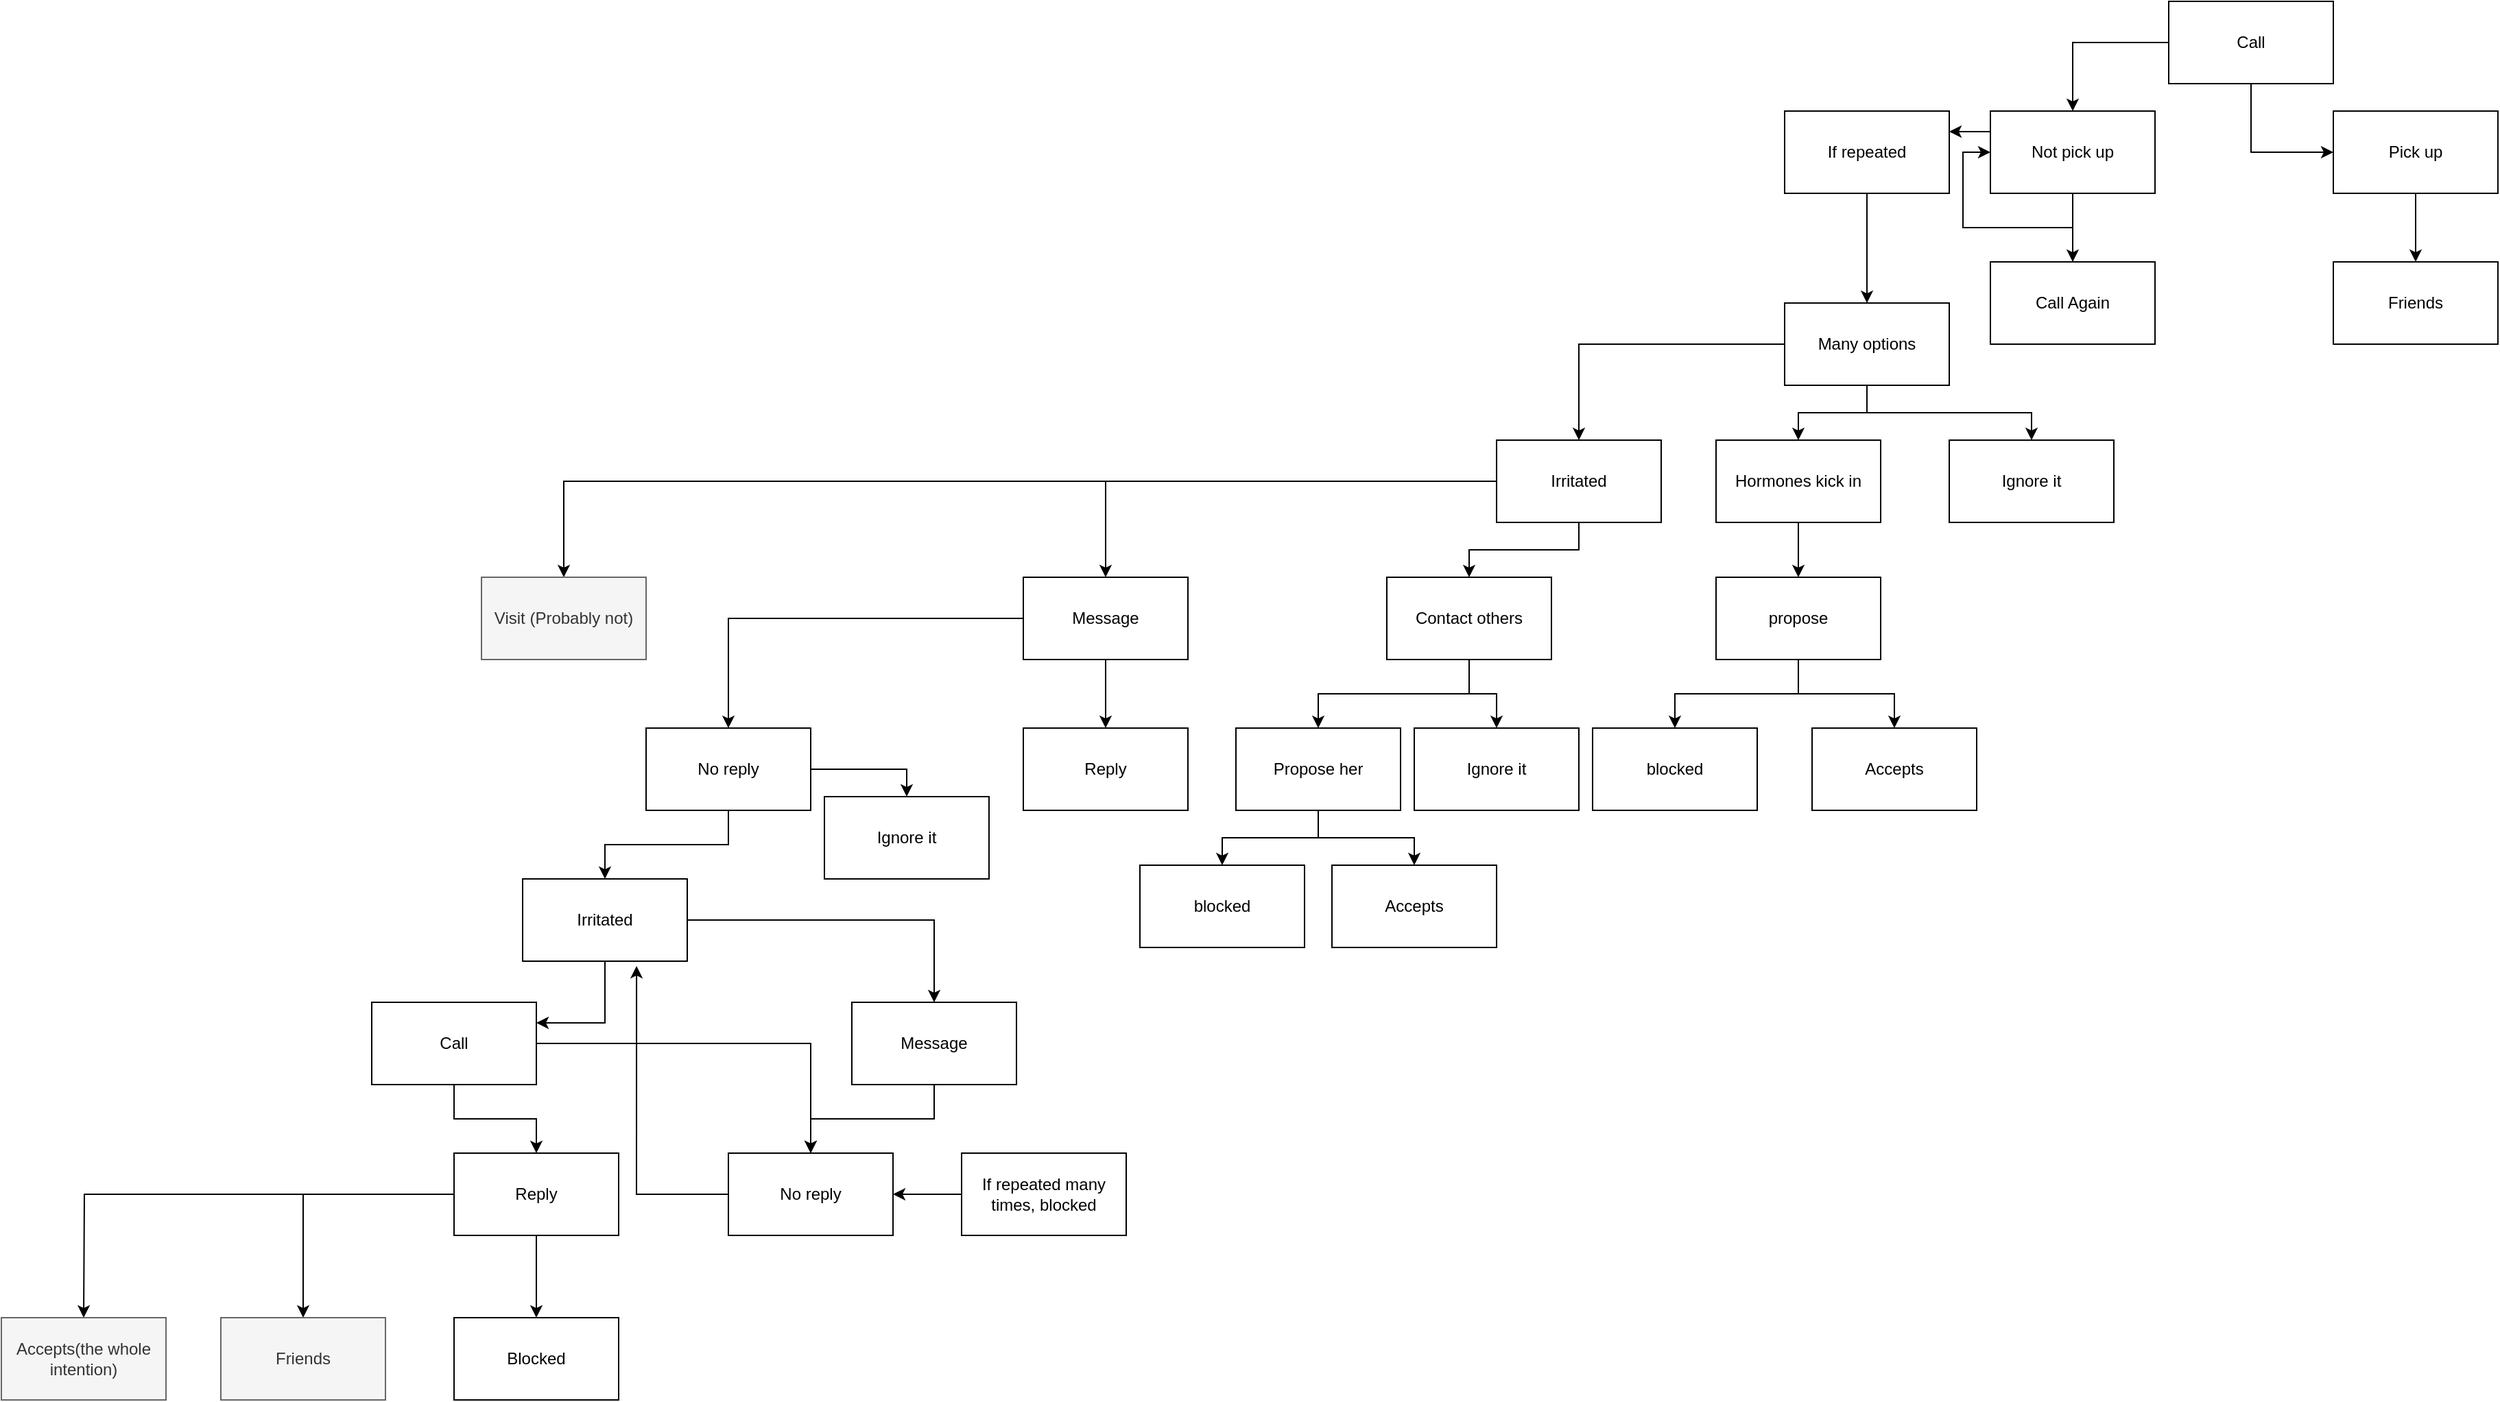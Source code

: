 <mxfile version="20.3.2" type="github">
  <diagram id="hrsYQYSGWmGy4VK0Ncc5" name="Page-1">
    <mxGraphModel dx="2535" dy="621" grid="1" gridSize="10" guides="1" tooltips="1" connect="1" arrows="1" fold="1" page="1" pageScale="1" pageWidth="850" pageHeight="1100" math="0" shadow="0">
      <root>
        <mxCell id="0" />
        <mxCell id="1" parent="0" />
        <mxCell id="lQ6dUbSHXPx2Ga8CmmgK-4" style="edgeStyle=orthogonalEdgeStyle;rounded=0;orthogonalLoop=1;jettySize=auto;html=1;entryX=0.5;entryY=0;entryDx=0;entryDy=0;" edge="1" parent="1" source="lQ6dUbSHXPx2Ga8CmmgK-1" target="lQ6dUbSHXPx2Ga8CmmgK-2">
          <mxGeometry relative="1" as="geometry" />
        </mxCell>
        <mxCell id="lQ6dUbSHXPx2Ga8CmmgK-5" style="edgeStyle=orthogonalEdgeStyle;rounded=0;orthogonalLoop=1;jettySize=auto;html=1;entryX=0;entryY=0.5;entryDx=0;entryDy=0;" edge="1" parent="1" source="lQ6dUbSHXPx2Ga8CmmgK-1" target="lQ6dUbSHXPx2Ga8CmmgK-3">
          <mxGeometry relative="1" as="geometry" />
        </mxCell>
        <mxCell id="lQ6dUbSHXPx2Ga8CmmgK-1" value="Call" style="rounded=0;whiteSpace=wrap;html=1;" vertex="1" parent="1">
          <mxGeometry x="290" y="80" width="120" height="60" as="geometry" />
        </mxCell>
        <mxCell id="lQ6dUbSHXPx2Ga8CmmgK-7" style="edgeStyle=orthogonalEdgeStyle;rounded=0;orthogonalLoop=1;jettySize=auto;html=1;" edge="1" parent="1" source="lQ6dUbSHXPx2Ga8CmmgK-2" target="lQ6dUbSHXPx2Ga8CmmgK-6">
          <mxGeometry relative="1" as="geometry" />
        </mxCell>
        <mxCell id="lQ6dUbSHXPx2Ga8CmmgK-10" style="edgeStyle=orthogonalEdgeStyle;rounded=0;orthogonalLoop=1;jettySize=auto;html=1;exitX=0;exitY=0.25;exitDx=0;exitDy=0;entryX=1;entryY=0.25;entryDx=0;entryDy=0;" edge="1" parent="1" source="lQ6dUbSHXPx2Ga8CmmgK-2" target="lQ6dUbSHXPx2Ga8CmmgK-9">
          <mxGeometry relative="1" as="geometry" />
        </mxCell>
        <mxCell id="lQ6dUbSHXPx2Ga8CmmgK-2" value="Not pick up" style="rounded=0;whiteSpace=wrap;html=1;" vertex="1" parent="1">
          <mxGeometry x="160" y="160" width="120" height="60" as="geometry" />
        </mxCell>
        <mxCell id="lQ6dUbSHXPx2Ga8CmmgK-60" style="edgeStyle=orthogonalEdgeStyle;rounded=0;orthogonalLoop=1;jettySize=auto;html=1;exitX=0.5;exitY=1;exitDx=0;exitDy=0;" edge="1" parent="1" source="lQ6dUbSHXPx2Ga8CmmgK-3" target="lQ6dUbSHXPx2Ga8CmmgK-59">
          <mxGeometry relative="1" as="geometry" />
        </mxCell>
        <mxCell id="lQ6dUbSHXPx2Ga8CmmgK-3" value="Pick up" style="rounded=0;whiteSpace=wrap;html=1;" vertex="1" parent="1">
          <mxGeometry x="410" y="160" width="120" height="60" as="geometry" />
        </mxCell>
        <mxCell id="lQ6dUbSHXPx2Ga8CmmgK-8" style="edgeStyle=orthogonalEdgeStyle;rounded=0;orthogonalLoop=1;jettySize=auto;html=1;entryX=0;entryY=0.5;entryDx=0;entryDy=0;" edge="1" parent="1" source="lQ6dUbSHXPx2Ga8CmmgK-6" target="lQ6dUbSHXPx2Ga8CmmgK-2">
          <mxGeometry relative="1" as="geometry" />
        </mxCell>
        <mxCell id="lQ6dUbSHXPx2Ga8CmmgK-6" value="Call Again" style="rounded=0;whiteSpace=wrap;html=1;" vertex="1" parent="1">
          <mxGeometry x="160" y="270" width="120" height="60" as="geometry" />
        </mxCell>
        <mxCell id="lQ6dUbSHXPx2Ga8CmmgK-11" style="edgeStyle=orthogonalEdgeStyle;rounded=0;orthogonalLoop=1;jettySize=auto;html=1;" edge="1" parent="1" source="lQ6dUbSHXPx2Ga8CmmgK-9">
          <mxGeometry relative="1" as="geometry">
            <mxPoint x="70" y="300" as="targetPoint" />
          </mxGeometry>
        </mxCell>
        <mxCell id="lQ6dUbSHXPx2Ga8CmmgK-9" value="If repeated" style="rounded=0;whiteSpace=wrap;html=1;" vertex="1" parent="1">
          <mxGeometry x="10" y="160" width="120" height="60" as="geometry" />
        </mxCell>
        <mxCell id="lQ6dUbSHXPx2Ga8CmmgK-16" style="edgeStyle=orthogonalEdgeStyle;rounded=0;orthogonalLoop=1;jettySize=auto;html=1;" edge="1" parent="1" source="lQ6dUbSHXPx2Ga8CmmgK-12" target="lQ6dUbSHXPx2Ga8CmmgK-14">
          <mxGeometry relative="1" as="geometry" />
        </mxCell>
        <mxCell id="lQ6dUbSHXPx2Ga8CmmgK-17" style="edgeStyle=orthogonalEdgeStyle;rounded=0;orthogonalLoop=1;jettySize=auto;html=1;" edge="1" parent="1" source="lQ6dUbSHXPx2Ga8CmmgK-12" target="lQ6dUbSHXPx2Ga8CmmgK-13">
          <mxGeometry relative="1" as="geometry" />
        </mxCell>
        <mxCell id="lQ6dUbSHXPx2Ga8CmmgK-18" style="edgeStyle=orthogonalEdgeStyle;rounded=0;orthogonalLoop=1;jettySize=auto;html=1;" edge="1" parent="1" source="lQ6dUbSHXPx2Ga8CmmgK-12" target="lQ6dUbSHXPx2Ga8CmmgK-15">
          <mxGeometry relative="1" as="geometry" />
        </mxCell>
        <mxCell id="lQ6dUbSHXPx2Ga8CmmgK-12" value="Many options" style="rounded=0;whiteSpace=wrap;html=1;" vertex="1" parent="1">
          <mxGeometry x="10" y="300" width="120" height="60" as="geometry" />
        </mxCell>
        <mxCell id="lQ6dUbSHXPx2Ga8CmmgK-24" style="edgeStyle=orthogonalEdgeStyle;rounded=0;orthogonalLoop=1;jettySize=auto;html=1;exitX=0.5;exitY=1;exitDx=0;exitDy=0;entryX=0.5;entryY=0;entryDx=0;entryDy=0;" edge="1" parent="1" source="lQ6dUbSHXPx2Ga8CmmgK-13" target="lQ6dUbSHXPx2Ga8CmmgK-23">
          <mxGeometry relative="1" as="geometry" />
        </mxCell>
        <mxCell id="lQ6dUbSHXPx2Ga8CmmgK-25" style="edgeStyle=orthogonalEdgeStyle;rounded=0;orthogonalLoop=1;jettySize=auto;html=1;" edge="1" parent="1" source="lQ6dUbSHXPx2Ga8CmmgK-13" target="lQ6dUbSHXPx2Ga8CmmgK-21">
          <mxGeometry relative="1" as="geometry" />
        </mxCell>
        <mxCell id="lQ6dUbSHXPx2Ga8CmmgK-26" style="edgeStyle=orthogonalEdgeStyle;rounded=0;orthogonalLoop=1;jettySize=auto;html=1;" edge="1" parent="1" source="lQ6dUbSHXPx2Ga8CmmgK-13" target="lQ6dUbSHXPx2Ga8CmmgK-22">
          <mxGeometry relative="1" as="geometry" />
        </mxCell>
        <mxCell id="lQ6dUbSHXPx2Ga8CmmgK-13" value="Irritated" style="rounded=0;whiteSpace=wrap;html=1;" vertex="1" parent="1">
          <mxGeometry x="-200" y="400" width="120" height="60" as="geometry" />
        </mxCell>
        <mxCell id="lQ6dUbSHXPx2Ga8CmmgK-54" style="edgeStyle=orthogonalEdgeStyle;rounded=0;orthogonalLoop=1;jettySize=auto;html=1;entryX=0.5;entryY=0;entryDx=0;entryDy=0;" edge="1" parent="1" source="lQ6dUbSHXPx2Ga8CmmgK-14" target="lQ6dUbSHXPx2Ga8CmmgK-53">
          <mxGeometry relative="1" as="geometry" />
        </mxCell>
        <mxCell id="lQ6dUbSHXPx2Ga8CmmgK-14" value="Hormones kick in" style="rounded=0;whiteSpace=wrap;html=1;" vertex="1" parent="1">
          <mxGeometry x="-40" y="400" width="120" height="60" as="geometry" />
        </mxCell>
        <mxCell id="lQ6dUbSHXPx2Ga8CmmgK-15" value="Ignore it" style="rounded=0;whiteSpace=wrap;html=1;" vertex="1" parent="1">
          <mxGeometry x="130" y="400" width="120" height="60" as="geometry" />
        </mxCell>
        <mxCell id="lQ6dUbSHXPx2Ga8CmmgK-29" style="edgeStyle=orthogonalEdgeStyle;rounded=0;orthogonalLoop=1;jettySize=auto;html=1;exitX=0.5;exitY=1;exitDx=0;exitDy=0;entryX=0.5;entryY=0;entryDx=0;entryDy=0;" edge="1" parent="1" source="lQ6dUbSHXPx2Ga8CmmgK-21" target="lQ6dUbSHXPx2Ga8CmmgK-27">
          <mxGeometry relative="1" as="geometry" />
        </mxCell>
        <mxCell id="lQ6dUbSHXPx2Ga8CmmgK-30" style="edgeStyle=orthogonalEdgeStyle;rounded=0;orthogonalLoop=1;jettySize=auto;html=1;entryX=0.5;entryY=0;entryDx=0;entryDy=0;" edge="1" parent="1" source="lQ6dUbSHXPx2Ga8CmmgK-21" target="lQ6dUbSHXPx2Ga8CmmgK-28">
          <mxGeometry relative="1" as="geometry" />
        </mxCell>
        <mxCell id="lQ6dUbSHXPx2Ga8CmmgK-21" value="Message" style="rounded=0;whiteSpace=wrap;html=1;" vertex="1" parent="1">
          <mxGeometry x="-545" y="500" width="120" height="60" as="geometry" />
        </mxCell>
        <mxCell id="lQ6dUbSHXPx2Ga8CmmgK-22" value="Visit (Probably not)" style="rounded=0;whiteSpace=wrap;html=1;fillColor=#f5f5f5;fontColor=#333333;strokeColor=#666666;" vertex="1" parent="1">
          <mxGeometry x="-940" y="500" width="120" height="60" as="geometry" />
        </mxCell>
        <mxCell id="lQ6dUbSHXPx2Ga8CmmgK-67" style="edgeStyle=orthogonalEdgeStyle;rounded=0;orthogonalLoop=1;jettySize=auto;html=1;" edge="1" parent="1" source="lQ6dUbSHXPx2Ga8CmmgK-23" target="lQ6dUbSHXPx2Ga8CmmgK-66">
          <mxGeometry relative="1" as="geometry" />
        </mxCell>
        <mxCell id="lQ6dUbSHXPx2Ga8CmmgK-68" style="edgeStyle=orthogonalEdgeStyle;rounded=0;orthogonalLoop=1;jettySize=auto;html=1;" edge="1" parent="1" source="lQ6dUbSHXPx2Ga8CmmgK-23" target="lQ6dUbSHXPx2Ga8CmmgK-65">
          <mxGeometry relative="1" as="geometry" />
        </mxCell>
        <mxCell id="lQ6dUbSHXPx2Ga8CmmgK-23" value="Contact others" style="rounded=0;whiteSpace=wrap;html=1;" vertex="1" parent="1">
          <mxGeometry x="-280" y="500" width="120" height="60" as="geometry" />
        </mxCell>
        <mxCell id="lQ6dUbSHXPx2Ga8CmmgK-27" value="Reply" style="rounded=0;whiteSpace=wrap;html=1;" vertex="1" parent="1">
          <mxGeometry x="-545" y="610" width="120" height="60" as="geometry" />
        </mxCell>
        <mxCell id="lQ6dUbSHXPx2Ga8CmmgK-33" style="edgeStyle=orthogonalEdgeStyle;rounded=0;orthogonalLoop=1;jettySize=auto;html=1;entryX=0.5;entryY=0;entryDx=0;entryDy=0;" edge="1" parent="1" source="lQ6dUbSHXPx2Ga8CmmgK-28" target="lQ6dUbSHXPx2Ga8CmmgK-31">
          <mxGeometry relative="1" as="geometry" />
        </mxCell>
        <mxCell id="lQ6dUbSHXPx2Ga8CmmgK-34" style="edgeStyle=orthogonalEdgeStyle;rounded=0;orthogonalLoop=1;jettySize=auto;html=1;entryX=0.5;entryY=0;entryDx=0;entryDy=0;" edge="1" parent="1" source="lQ6dUbSHXPx2Ga8CmmgK-28" target="lQ6dUbSHXPx2Ga8CmmgK-32">
          <mxGeometry relative="1" as="geometry" />
        </mxCell>
        <mxCell id="lQ6dUbSHXPx2Ga8CmmgK-28" value="No reply" style="rounded=0;whiteSpace=wrap;html=1;" vertex="1" parent="1">
          <mxGeometry x="-820" y="610" width="120" height="60" as="geometry" />
        </mxCell>
        <mxCell id="lQ6dUbSHXPx2Ga8CmmgK-31" value="Ignore it" style="rounded=0;whiteSpace=wrap;html=1;" vertex="1" parent="1">
          <mxGeometry x="-690" y="660" width="120" height="60" as="geometry" />
        </mxCell>
        <mxCell id="lQ6dUbSHXPx2Ga8CmmgK-37" style="edgeStyle=orthogonalEdgeStyle;rounded=0;orthogonalLoop=1;jettySize=auto;html=1;entryX=0.5;entryY=0;entryDx=0;entryDy=0;" edge="1" parent="1" source="lQ6dUbSHXPx2Ga8CmmgK-32" target="lQ6dUbSHXPx2Ga8CmmgK-35">
          <mxGeometry relative="1" as="geometry" />
        </mxCell>
        <mxCell id="lQ6dUbSHXPx2Ga8CmmgK-64" style="edgeStyle=orthogonalEdgeStyle;rounded=0;orthogonalLoop=1;jettySize=auto;html=1;entryX=1;entryY=0.25;entryDx=0;entryDy=0;" edge="1" parent="1" source="lQ6dUbSHXPx2Ga8CmmgK-32" target="lQ6dUbSHXPx2Ga8CmmgK-36">
          <mxGeometry relative="1" as="geometry" />
        </mxCell>
        <mxCell id="lQ6dUbSHXPx2Ga8CmmgK-32" value="Irritated" style="rounded=0;whiteSpace=wrap;html=1;" vertex="1" parent="1">
          <mxGeometry x="-910" y="720" width="120" height="60" as="geometry" />
        </mxCell>
        <mxCell id="lQ6dUbSHXPx2Ga8CmmgK-42" style="edgeStyle=orthogonalEdgeStyle;rounded=0;orthogonalLoop=1;jettySize=auto;html=1;entryX=0.5;entryY=0;entryDx=0;entryDy=0;" edge="1" parent="1" source="lQ6dUbSHXPx2Ga8CmmgK-35" target="lQ6dUbSHXPx2Ga8CmmgK-39">
          <mxGeometry relative="1" as="geometry" />
        </mxCell>
        <mxCell id="lQ6dUbSHXPx2Ga8CmmgK-35" value="Message" style="rounded=0;whiteSpace=wrap;html=1;" vertex="1" parent="1">
          <mxGeometry x="-670" y="810" width="120" height="60" as="geometry" />
        </mxCell>
        <mxCell id="lQ6dUbSHXPx2Ga8CmmgK-41" style="edgeStyle=orthogonalEdgeStyle;rounded=0;orthogonalLoop=1;jettySize=auto;html=1;" edge="1" parent="1" source="lQ6dUbSHXPx2Ga8CmmgK-36" target="lQ6dUbSHXPx2Ga8CmmgK-39">
          <mxGeometry relative="1" as="geometry">
            <mxPoint x="-770" y="930" as="targetPoint" />
          </mxGeometry>
        </mxCell>
        <mxCell id="lQ6dUbSHXPx2Ga8CmmgK-44" style="edgeStyle=orthogonalEdgeStyle;rounded=0;orthogonalLoop=1;jettySize=auto;html=1;" edge="1" parent="1" source="lQ6dUbSHXPx2Ga8CmmgK-36" target="lQ6dUbSHXPx2Ga8CmmgK-43">
          <mxGeometry relative="1" as="geometry" />
        </mxCell>
        <mxCell id="lQ6dUbSHXPx2Ga8CmmgK-36" value="Call" style="rounded=0;whiteSpace=wrap;html=1;" vertex="1" parent="1">
          <mxGeometry x="-1020" y="810" width="120" height="60" as="geometry" />
        </mxCell>
        <mxCell id="lQ6dUbSHXPx2Ga8CmmgK-61" style="edgeStyle=orthogonalEdgeStyle;rounded=0;orthogonalLoop=1;jettySize=auto;html=1;entryX=0.692;entryY=1.058;entryDx=0;entryDy=0;entryPerimeter=0;" edge="1" parent="1" source="lQ6dUbSHXPx2Ga8CmmgK-39" target="lQ6dUbSHXPx2Ga8CmmgK-32">
          <mxGeometry relative="1" as="geometry" />
        </mxCell>
        <mxCell id="lQ6dUbSHXPx2Ga8CmmgK-39" value="No reply" style="rounded=0;whiteSpace=wrap;html=1;" vertex="1" parent="1">
          <mxGeometry x="-760" y="920" width="120" height="60" as="geometry" />
        </mxCell>
        <mxCell id="lQ6dUbSHXPx2Ga8CmmgK-47" style="edgeStyle=orthogonalEdgeStyle;rounded=0;orthogonalLoop=1;jettySize=auto;html=1;entryX=0.5;entryY=0;entryDx=0;entryDy=0;" edge="1" parent="1" source="lQ6dUbSHXPx2Ga8CmmgK-43" target="lQ6dUbSHXPx2Ga8CmmgK-45">
          <mxGeometry relative="1" as="geometry" />
        </mxCell>
        <mxCell id="lQ6dUbSHXPx2Ga8CmmgK-48" style="edgeStyle=orthogonalEdgeStyle;rounded=0;orthogonalLoop=1;jettySize=auto;html=1;" edge="1" parent="1" source="lQ6dUbSHXPx2Ga8CmmgK-43" target="lQ6dUbSHXPx2Ga8CmmgK-46">
          <mxGeometry relative="1" as="geometry" />
        </mxCell>
        <mxCell id="lQ6dUbSHXPx2Ga8CmmgK-73" style="edgeStyle=orthogonalEdgeStyle;rounded=0;orthogonalLoop=1;jettySize=auto;html=1;" edge="1" parent="1" source="lQ6dUbSHXPx2Ga8CmmgK-43">
          <mxGeometry relative="1" as="geometry">
            <mxPoint x="-1230" y="1040" as="targetPoint" />
          </mxGeometry>
        </mxCell>
        <mxCell id="lQ6dUbSHXPx2Ga8CmmgK-43" value="Reply" style="rounded=0;whiteSpace=wrap;html=1;" vertex="1" parent="1">
          <mxGeometry x="-960" y="920" width="120" height="60" as="geometry" />
        </mxCell>
        <mxCell id="lQ6dUbSHXPx2Ga8CmmgK-45" value="Blocked" style="rounded=0;whiteSpace=wrap;html=1;" vertex="1" parent="1">
          <mxGeometry x="-960" y="1040" width="120" height="60" as="geometry" />
        </mxCell>
        <mxCell id="lQ6dUbSHXPx2Ga8CmmgK-46" value="Friends" style="rounded=0;whiteSpace=wrap;html=1;fillColor=#f5f5f5;fontColor=#333333;strokeColor=#666666;" vertex="1" parent="1">
          <mxGeometry x="-1130" y="1040" width="120" height="60" as="geometry" />
        </mxCell>
        <mxCell id="lQ6dUbSHXPx2Ga8CmmgK-63" style="edgeStyle=orthogonalEdgeStyle;rounded=0;orthogonalLoop=1;jettySize=auto;html=1;entryX=1;entryY=0.5;entryDx=0;entryDy=0;" edge="1" parent="1" source="lQ6dUbSHXPx2Ga8CmmgK-51" target="lQ6dUbSHXPx2Ga8CmmgK-39">
          <mxGeometry relative="1" as="geometry" />
        </mxCell>
        <mxCell id="lQ6dUbSHXPx2Ga8CmmgK-51" value="If repeated many times, blocked" style="rounded=0;whiteSpace=wrap;html=1;" vertex="1" parent="1">
          <mxGeometry x="-590" y="920" width="120" height="60" as="geometry" />
        </mxCell>
        <mxCell id="lQ6dUbSHXPx2Ga8CmmgK-57" style="edgeStyle=orthogonalEdgeStyle;rounded=0;orthogonalLoop=1;jettySize=auto;html=1;" edge="1" parent="1" source="lQ6dUbSHXPx2Ga8CmmgK-53" target="lQ6dUbSHXPx2Ga8CmmgK-55">
          <mxGeometry relative="1" as="geometry" />
        </mxCell>
        <mxCell id="lQ6dUbSHXPx2Ga8CmmgK-58" style="edgeStyle=orthogonalEdgeStyle;rounded=0;orthogonalLoop=1;jettySize=auto;html=1;" edge="1" parent="1" source="lQ6dUbSHXPx2Ga8CmmgK-53" target="lQ6dUbSHXPx2Ga8CmmgK-56">
          <mxGeometry relative="1" as="geometry" />
        </mxCell>
        <mxCell id="lQ6dUbSHXPx2Ga8CmmgK-53" value="propose" style="rounded=0;whiteSpace=wrap;html=1;" vertex="1" parent="1">
          <mxGeometry x="-40" y="500" width="120" height="60" as="geometry" />
        </mxCell>
        <mxCell id="lQ6dUbSHXPx2Ga8CmmgK-55" value="blocked" style="rounded=0;whiteSpace=wrap;html=1;" vertex="1" parent="1">
          <mxGeometry x="-130" y="610" width="120" height="60" as="geometry" />
        </mxCell>
        <mxCell id="lQ6dUbSHXPx2Ga8CmmgK-56" value="Accepts" style="rounded=0;whiteSpace=wrap;html=1;" vertex="1" parent="1">
          <mxGeometry x="30" y="610" width="120" height="60" as="geometry" />
        </mxCell>
        <mxCell id="lQ6dUbSHXPx2Ga8CmmgK-59" value="Friends" style="rounded=0;whiteSpace=wrap;html=1;" vertex="1" parent="1">
          <mxGeometry x="410" y="270" width="120" height="60" as="geometry" />
        </mxCell>
        <mxCell id="lQ6dUbSHXPx2Ga8CmmgK-71" style="edgeStyle=orthogonalEdgeStyle;rounded=0;orthogonalLoop=1;jettySize=auto;html=1;entryX=0.5;entryY=0;entryDx=0;entryDy=0;" edge="1" parent="1" source="lQ6dUbSHXPx2Ga8CmmgK-65" target="lQ6dUbSHXPx2Ga8CmmgK-70">
          <mxGeometry relative="1" as="geometry" />
        </mxCell>
        <mxCell id="lQ6dUbSHXPx2Ga8CmmgK-72" style="edgeStyle=orthogonalEdgeStyle;rounded=0;orthogonalLoop=1;jettySize=auto;html=1;entryX=0.5;entryY=0;entryDx=0;entryDy=0;" edge="1" parent="1" source="lQ6dUbSHXPx2Ga8CmmgK-65" target="lQ6dUbSHXPx2Ga8CmmgK-69">
          <mxGeometry relative="1" as="geometry" />
        </mxCell>
        <mxCell id="lQ6dUbSHXPx2Ga8CmmgK-65" value="Propose her" style="rounded=0;whiteSpace=wrap;html=1;" vertex="1" parent="1">
          <mxGeometry x="-390" y="610" width="120" height="60" as="geometry" />
        </mxCell>
        <mxCell id="lQ6dUbSHXPx2Ga8CmmgK-66" value="Ignore it" style="rounded=0;whiteSpace=wrap;html=1;" vertex="1" parent="1">
          <mxGeometry x="-260" y="610" width="120" height="60" as="geometry" />
        </mxCell>
        <mxCell id="lQ6dUbSHXPx2Ga8CmmgK-69" value="blocked" style="rounded=0;whiteSpace=wrap;html=1;" vertex="1" parent="1">
          <mxGeometry x="-460" y="710" width="120" height="60" as="geometry" />
        </mxCell>
        <mxCell id="lQ6dUbSHXPx2Ga8CmmgK-70" value="Accepts" style="rounded=0;whiteSpace=wrap;html=1;" vertex="1" parent="1">
          <mxGeometry x="-320" y="710" width="120" height="60" as="geometry" />
        </mxCell>
        <mxCell id="lQ6dUbSHXPx2Ga8CmmgK-74" value="Accepts(the whole intention)" style="rounded=0;whiteSpace=wrap;html=1;fillColor=#f5f5f5;fontColor=#333333;strokeColor=#666666;" vertex="1" parent="1">
          <mxGeometry x="-1290" y="1040" width="120" height="60" as="geometry" />
        </mxCell>
      </root>
    </mxGraphModel>
  </diagram>
</mxfile>
